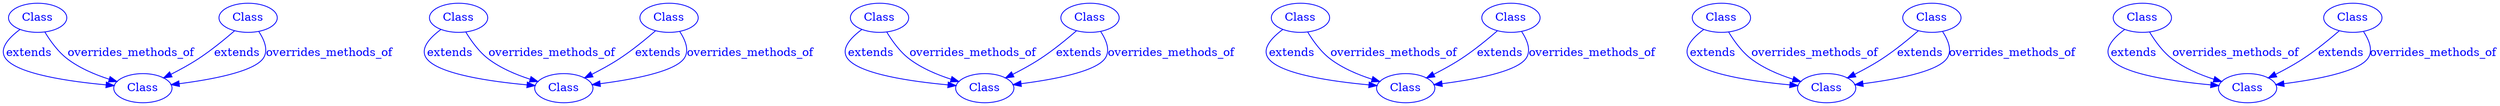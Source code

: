 
digraph SubdueGraph {
  5 [label="Class",color=blue,fontcolor=blue];
  67 [label="Class",color=blue,fontcolor=blue];
  74 [label="Class",color=blue,fontcolor=blue];
  67 -> 5 [label="extends",color=blue,fontcolor=blue];
  74 -> 5 [label="extends",color=blue,fontcolor=blue];
  67 -> 5 [label="overrides_methods_of",color=blue,fontcolor=blue];
  74 -> 5 [label="overrides_methods_of",color=blue,fontcolor=blue];
  91 [label="Class",color=blue,fontcolor=blue];
  100 [label="Class",color=blue,fontcolor=blue];
  104 [label="Class",color=blue,fontcolor=blue];
  91 -> 104 [label="extends",color=blue,fontcolor=blue];
  100 -> 104 [label="extends",color=blue,fontcolor=blue];
  91 -> 104 [label="overrides_methods_of",color=blue,fontcolor=blue];
  100 -> 104 [label="overrides_methods_of",color=blue,fontcolor=blue];
  101 [label="Class",color=blue,fontcolor=blue];
  102 [label="Class",color=blue,fontcolor=blue];
  105 [label="Class",color=blue,fontcolor=blue];
  101 -> 102 [label="extends",color=blue,fontcolor=blue];
  105 -> 102 [label="extends",color=blue,fontcolor=blue];
  101 -> 102 [label="overrides_methods_of",color=blue,fontcolor=blue];
  105 -> 102 [label="overrides_methods_of",color=blue,fontcolor=blue];
  144 [label="Class",color=blue,fontcolor=blue];
  145 [label="Class",color=blue,fontcolor=blue];
  146 [label="Class",color=blue,fontcolor=blue];
  144 -> 146 [label="extends",color=blue,fontcolor=blue];
  145 -> 146 [label="extends",color=blue,fontcolor=blue];
  144 -> 146 [label="overrides_methods_of",color=blue,fontcolor=blue];
  145 -> 146 [label="overrides_methods_of",color=blue,fontcolor=blue];
  41 [label="Class",color=blue,fontcolor=blue];
  83 [label="Class",color=blue,fontcolor=blue];
  159 [label="Class",color=blue,fontcolor=blue];
  41 -> 159 [label="extends",color=blue,fontcolor=blue];
  83 -> 159 [label="extends",color=blue,fontcolor=blue];
  41 -> 159 [label="overrides_methods_of",color=blue,fontcolor=blue];
  83 -> 159 [label="overrides_methods_of",color=blue,fontcolor=blue];
  20 [label="Class",color=blue,fontcolor=blue];
  156 [label="Class",color=blue,fontcolor=blue];
  162 [label="Class",color=blue,fontcolor=blue];
  20 -> 162 [label="extends",color=blue,fontcolor=blue];
  156 -> 162 [label="extends",color=blue,fontcolor=blue];
  20 -> 162 [label="overrides_methods_of",color=blue,fontcolor=blue];
  156 -> 162 [label="overrides_methods_of",color=blue,fontcolor=blue];
}
